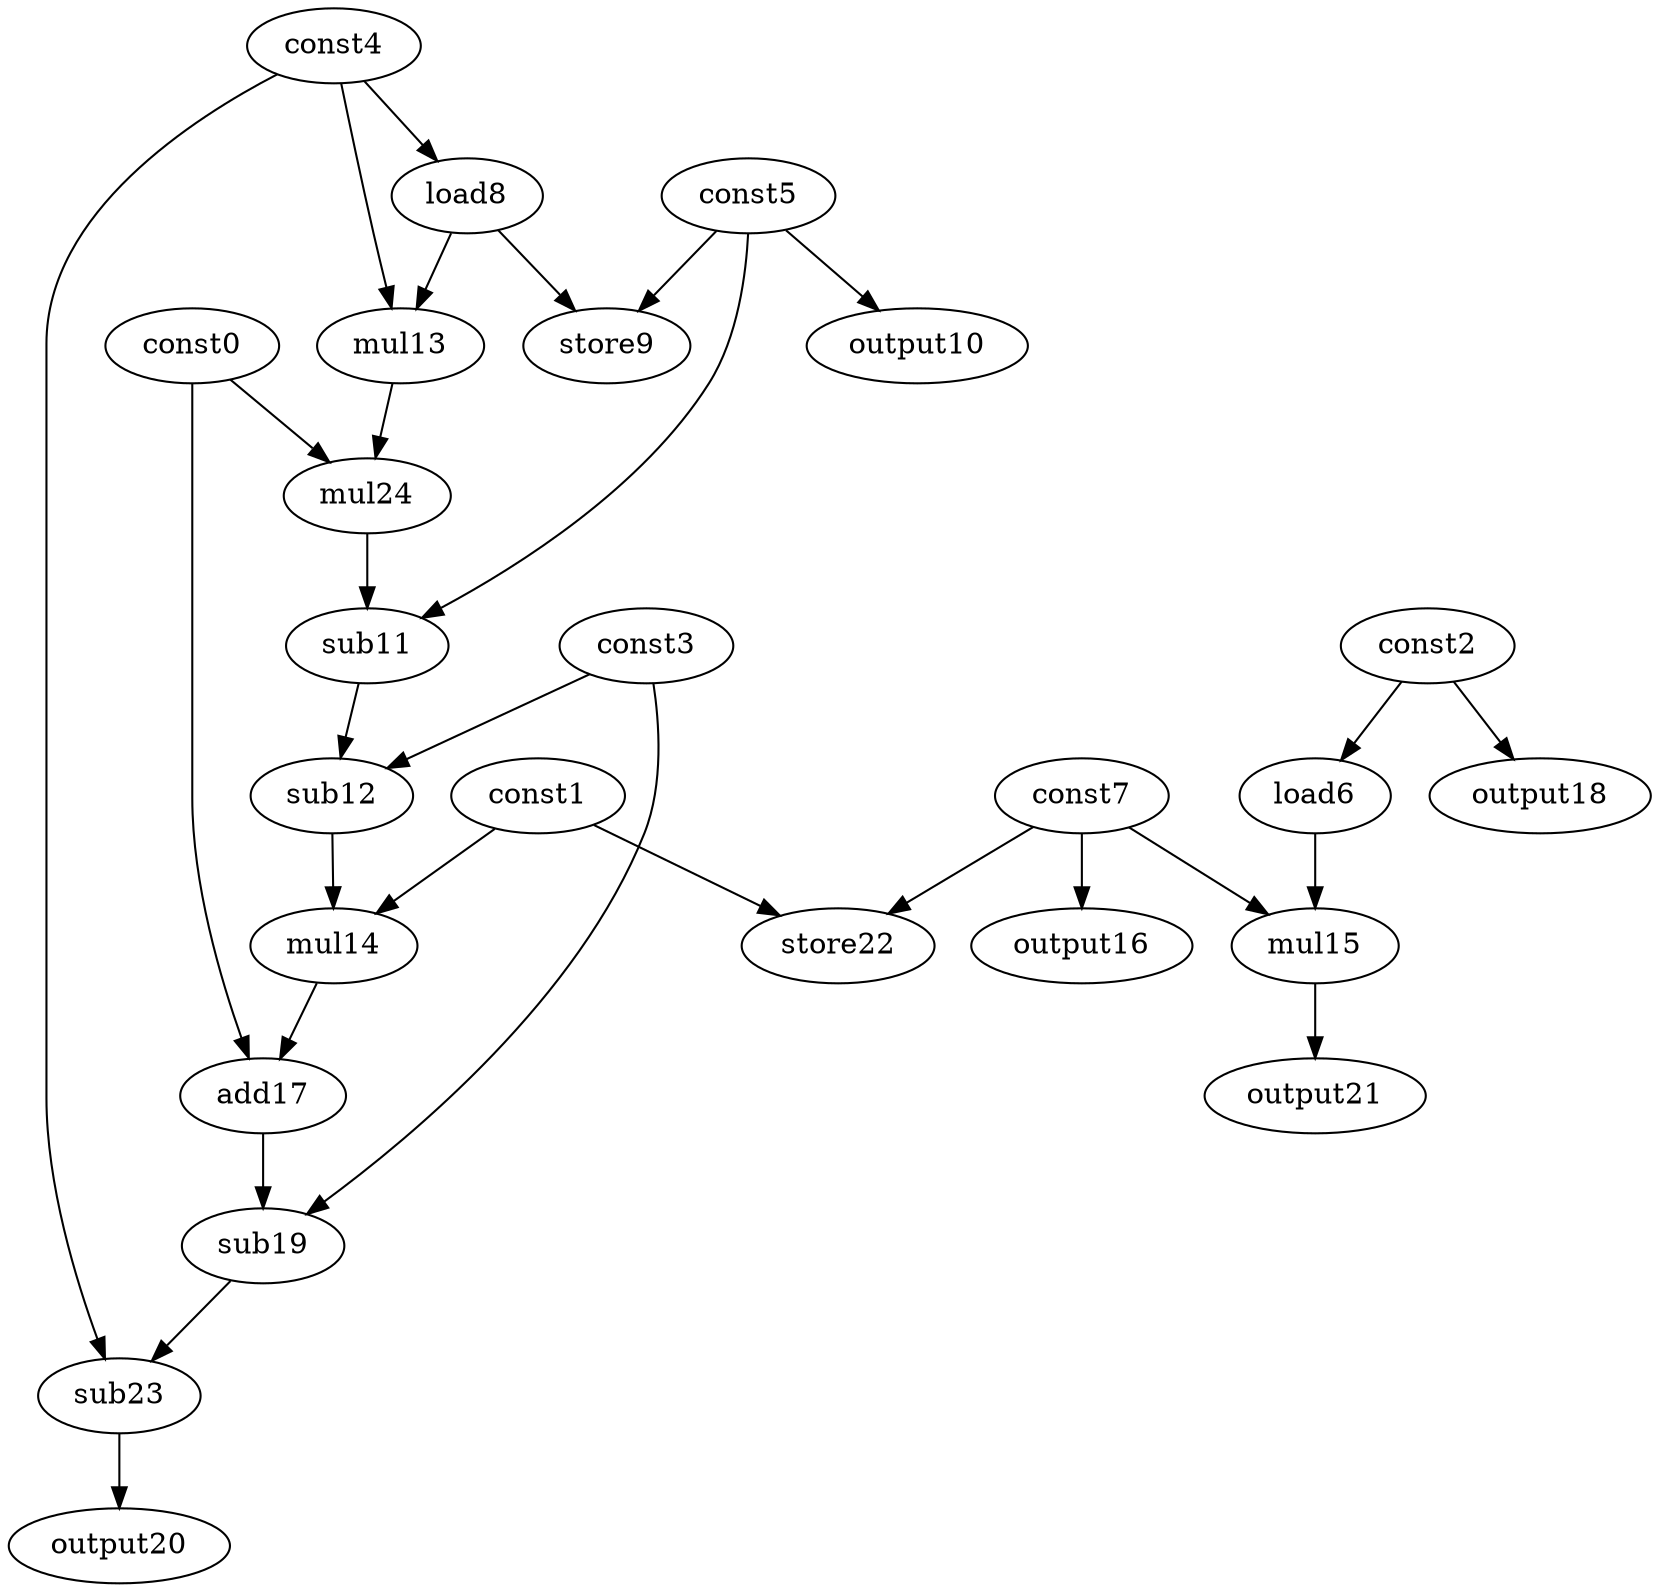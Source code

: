 digraph G { 
const0[opcode=const]; 
const1[opcode=const]; 
const2[opcode=const]; 
const3[opcode=const]; 
const4[opcode=const]; 
const5[opcode=const]; 
load6[opcode=load]; 
const7[opcode=const]; 
load8[opcode=load]; 
store9[opcode=store]; 
output10[opcode=output]; 
sub11[opcode=sub]; 
sub12[opcode=sub]; 
mul13[opcode=mul]; 
mul14[opcode=mul]; 
mul15[opcode=mul]; 
output16[opcode=output]; 
add17[opcode=add]; 
output18[opcode=output]; 
sub19[opcode=sub]; 
output20[opcode=output]; 
output21[opcode=output]; 
store22[opcode=store]; 
sub23[opcode=sub]; 
mul24[opcode=mul]; 
const2->load6[operand=0];
const4->load8[operand=0];
const5->output10[operand=0];
const7->output16[operand=0];
const2->output18[operand=0];
const1->store22[operand=0];
const7->store22[operand=1];
load8->store9[operand=0];
const5->store9[operand=1];
load8->mul13[operand=0];
const4->mul13[operand=1];
load6->mul15[operand=0];
const7->mul15[operand=1];
mul15->output21[operand=0];
const0->mul24[operand=0];
mul13->mul24[operand=1];
mul24->sub11[operand=0];
const5->sub11[operand=1];
const3->sub12[operand=0];
sub11->sub12[operand=1];
const1->mul14[operand=0];
sub12->mul14[operand=1];
const0->add17[operand=0];
mul14->add17[operand=1];
add17->sub19[operand=0];
const3->sub19[operand=1];
sub19->sub23[operand=0];
const4->sub23[operand=1];
sub23->output20[operand=0];
}
